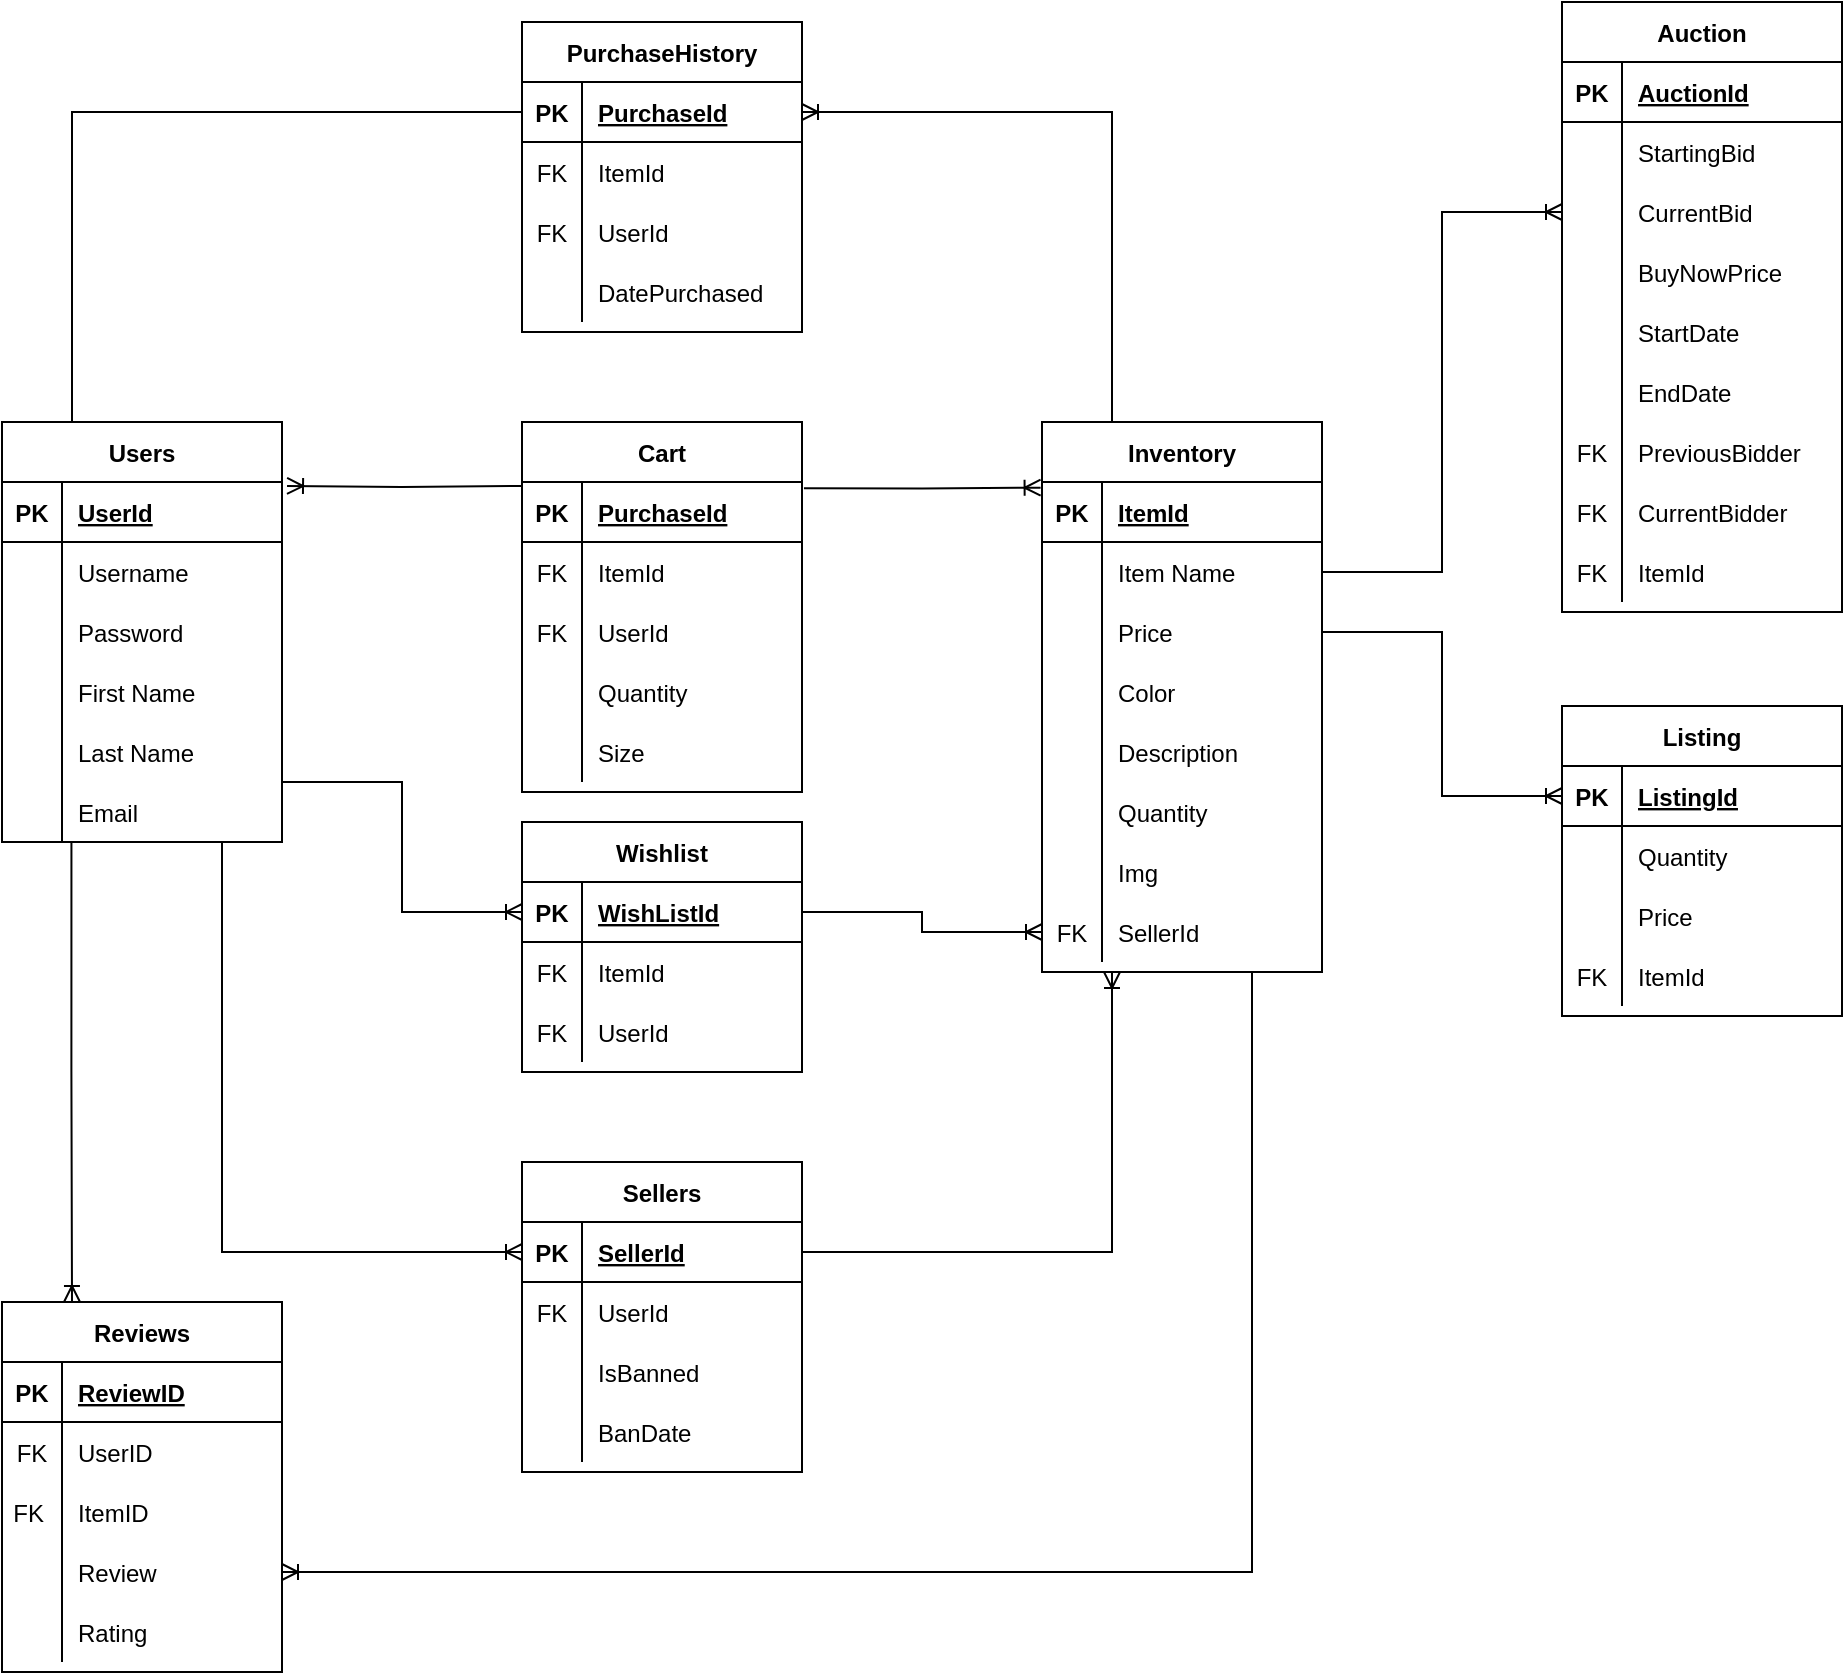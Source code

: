 <mxfile version="17.4.4" type="github">
  <diagram id="7JhVoVxikH07F7QoD8FI" name="Page-2">
    <mxGraphModel dx="349" dy="243" grid="1" gridSize="10" guides="1" tooltips="1" connect="1" arrows="1" fold="1" page="1" pageScale="1" pageWidth="1100" pageHeight="850" math="0" shadow="0">
      <root>
        <mxCell id="oi6qNUU9MiPh9IPBVdOW-0" />
        <mxCell id="oi6qNUU9MiPh9IPBVdOW-1" parent="oi6qNUU9MiPh9IPBVdOW-0" />
        <mxCell id="oi6qNUU9MiPh9IPBVdOW-2" value="Sellers" style="shape=table;startSize=30;container=1;collapsible=1;childLayout=tableLayout;fixedRows=1;rowLines=0;fontStyle=1;align=center;resizeLast=1;" parent="oi6qNUU9MiPh9IPBVdOW-1" vertex="1">
          <mxGeometry x="300" y="588" width="140" height="155" as="geometry" />
        </mxCell>
        <mxCell id="oi6qNUU9MiPh9IPBVdOW-3" value="" style="shape=partialRectangle;collapsible=0;dropTarget=0;pointerEvents=0;fillColor=none;points=[[0,0.5],[1,0.5]];portConstraint=eastwest;top=0;left=0;right=0;bottom=1;" parent="oi6qNUU9MiPh9IPBVdOW-2" vertex="1">
          <mxGeometry y="30" width="140" height="30" as="geometry" />
        </mxCell>
        <mxCell id="oi6qNUU9MiPh9IPBVdOW-4" value="PK" style="shape=partialRectangle;overflow=hidden;connectable=0;fillColor=none;top=0;left=0;bottom=0;right=0;fontStyle=1;" parent="oi6qNUU9MiPh9IPBVdOW-3" vertex="1">
          <mxGeometry width="30" height="30" as="geometry">
            <mxRectangle width="30" height="30" as="alternateBounds" />
          </mxGeometry>
        </mxCell>
        <mxCell id="oi6qNUU9MiPh9IPBVdOW-5" value="SellerId" style="shape=partialRectangle;overflow=hidden;connectable=0;fillColor=none;top=0;left=0;bottom=0;right=0;align=left;spacingLeft=6;fontStyle=5;" parent="oi6qNUU9MiPh9IPBVdOW-3" vertex="1">
          <mxGeometry x="30" width="110" height="30" as="geometry">
            <mxRectangle width="110" height="30" as="alternateBounds" />
          </mxGeometry>
        </mxCell>
        <mxCell id="oi6qNUU9MiPh9IPBVdOW-6" value="" style="shape=partialRectangle;collapsible=0;dropTarget=0;pointerEvents=0;fillColor=none;points=[[0,0.5],[1,0.5]];portConstraint=eastwest;top=0;left=0;right=0;bottom=0;" parent="oi6qNUU9MiPh9IPBVdOW-2" vertex="1">
          <mxGeometry y="60" width="140" height="30" as="geometry" />
        </mxCell>
        <mxCell id="oi6qNUU9MiPh9IPBVdOW-7" value="FK" style="shape=partialRectangle;overflow=hidden;connectable=0;fillColor=none;top=0;left=0;bottom=0;right=0;" parent="oi6qNUU9MiPh9IPBVdOW-6" vertex="1">
          <mxGeometry width="30" height="30" as="geometry">
            <mxRectangle width="30" height="30" as="alternateBounds" />
          </mxGeometry>
        </mxCell>
        <mxCell id="oi6qNUU9MiPh9IPBVdOW-8" value="UserId" style="shape=partialRectangle;overflow=hidden;connectable=0;fillColor=none;top=0;left=0;bottom=0;right=0;align=left;spacingLeft=6;" parent="oi6qNUU9MiPh9IPBVdOW-6" vertex="1">
          <mxGeometry x="30" width="110" height="30" as="geometry">
            <mxRectangle width="110" height="30" as="alternateBounds" />
          </mxGeometry>
        </mxCell>
        <mxCell id="MBwBNCy9xlh3cjOg1fX7-0" style="shape=partialRectangle;collapsible=0;dropTarget=0;pointerEvents=0;fillColor=none;points=[[0,0.5],[1,0.5]];portConstraint=eastwest;top=0;left=0;right=0;bottom=0;" parent="oi6qNUU9MiPh9IPBVdOW-2" vertex="1">
          <mxGeometry y="90" width="140" height="30" as="geometry" />
        </mxCell>
        <mxCell id="MBwBNCy9xlh3cjOg1fX7-1" style="shape=partialRectangle;overflow=hidden;connectable=0;fillColor=none;top=0;left=0;bottom=0;right=0;" parent="MBwBNCy9xlh3cjOg1fX7-0" vertex="1">
          <mxGeometry width="30" height="30" as="geometry">
            <mxRectangle width="30" height="30" as="alternateBounds" />
          </mxGeometry>
        </mxCell>
        <mxCell id="MBwBNCy9xlh3cjOg1fX7-2" value="IsBanned" style="shape=partialRectangle;overflow=hidden;connectable=0;fillColor=none;top=0;left=0;bottom=0;right=0;align=left;spacingLeft=6;" parent="MBwBNCy9xlh3cjOg1fX7-0" vertex="1">
          <mxGeometry x="30" width="110" height="30" as="geometry">
            <mxRectangle width="110" height="30" as="alternateBounds" />
          </mxGeometry>
        </mxCell>
        <mxCell id="66dwfi4fmswbgSh-Gq48-25" style="shape=partialRectangle;collapsible=0;dropTarget=0;pointerEvents=0;fillColor=none;points=[[0,0.5],[1,0.5]];portConstraint=eastwest;top=0;left=0;right=0;bottom=0;" parent="oi6qNUU9MiPh9IPBVdOW-2" vertex="1">
          <mxGeometry y="120" width="140" height="30" as="geometry" />
        </mxCell>
        <mxCell id="66dwfi4fmswbgSh-Gq48-26" style="shape=partialRectangle;overflow=hidden;connectable=0;fillColor=none;top=0;left=0;bottom=0;right=0;" parent="66dwfi4fmswbgSh-Gq48-25" vertex="1">
          <mxGeometry width="30" height="30" as="geometry">
            <mxRectangle width="30" height="30" as="alternateBounds" />
          </mxGeometry>
        </mxCell>
        <mxCell id="66dwfi4fmswbgSh-Gq48-27" value="BanDate" style="shape=partialRectangle;overflow=hidden;connectable=0;fillColor=none;top=0;left=0;bottom=0;right=0;align=left;spacingLeft=6;" parent="66dwfi4fmswbgSh-Gq48-25" vertex="1">
          <mxGeometry x="30" width="110" height="30" as="geometry">
            <mxRectangle width="110" height="30" as="alternateBounds" />
          </mxGeometry>
        </mxCell>
        <mxCell id="5vyccFxWy9Sp275mOapR-0" value="" style="edgeStyle=orthogonalEdgeStyle;rounded=0;orthogonalLoop=1;jettySize=auto;html=1;startArrow=none;startFill=0;endArrow=ERoneToMany;endFill=0;entryX=1;entryY=0.5;entryDx=0;entryDy=0;exitX=0.25;exitY=0;exitDx=0;exitDy=0;" parent="oi6qNUU9MiPh9IPBVdOW-1" source="oi6qNUU9MiPh9IPBVdOW-9" target="oi6qNUU9MiPh9IPBVdOW-65" edge="1">
          <mxGeometry relative="1" as="geometry" />
        </mxCell>
        <mxCell id="oi6qNUU9MiPh9IPBVdOW-9" value="Inventory" style="shape=table;startSize=30;container=1;collapsible=1;childLayout=tableLayout;fixedRows=1;rowLines=0;fontStyle=1;align=center;resizeLast=1;" parent="oi6qNUU9MiPh9IPBVdOW-1" vertex="1">
          <mxGeometry x="560" y="218" width="140" height="275" as="geometry" />
        </mxCell>
        <mxCell id="oi6qNUU9MiPh9IPBVdOW-10" value="" style="shape=partialRectangle;collapsible=0;dropTarget=0;pointerEvents=0;fillColor=none;points=[[0,0.5],[1,0.5]];portConstraint=eastwest;top=0;left=0;right=0;bottom=1;" parent="oi6qNUU9MiPh9IPBVdOW-9" vertex="1">
          <mxGeometry y="30" width="140" height="30" as="geometry" />
        </mxCell>
        <mxCell id="oi6qNUU9MiPh9IPBVdOW-11" value="PK" style="shape=partialRectangle;overflow=hidden;connectable=0;fillColor=none;top=0;left=0;bottom=0;right=0;fontStyle=1;" parent="oi6qNUU9MiPh9IPBVdOW-10" vertex="1">
          <mxGeometry width="30" height="30" as="geometry">
            <mxRectangle width="30" height="30" as="alternateBounds" />
          </mxGeometry>
        </mxCell>
        <mxCell id="oi6qNUU9MiPh9IPBVdOW-12" value="ItemId" style="shape=partialRectangle;overflow=hidden;connectable=0;fillColor=none;top=0;left=0;bottom=0;right=0;align=left;spacingLeft=6;fontStyle=5;" parent="oi6qNUU9MiPh9IPBVdOW-10" vertex="1">
          <mxGeometry x="30" width="110" height="30" as="geometry">
            <mxRectangle width="110" height="30" as="alternateBounds" />
          </mxGeometry>
        </mxCell>
        <mxCell id="oi6qNUU9MiPh9IPBVdOW-13" value="" style="shape=partialRectangle;collapsible=0;dropTarget=0;pointerEvents=0;fillColor=none;points=[[0,0.5],[1,0.5]];portConstraint=eastwest;top=0;left=0;right=0;bottom=0;" parent="oi6qNUU9MiPh9IPBVdOW-9" vertex="1">
          <mxGeometry y="60" width="140" height="30" as="geometry" />
        </mxCell>
        <mxCell id="oi6qNUU9MiPh9IPBVdOW-14" value="" style="shape=partialRectangle;overflow=hidden;connectable=0;fillColor=none;top=0;left=0;bottom=0;right=0;" parent="oi6qNUU9MiPh9IPBVdOW-13" vertex="1">
          <mxGeometry width="30" height="30" as="geometry">
            <mxRectangle width="30" height="30" as="alternateBounds" />
          </mxGeometry>
        </mxCell>
        <mxCell id="oi6qNUU9MiPh9IPBVdOW-15" value="Item Name" style="shape=partialRectangle;overflow=hidden;connectable=0;fillColor=none;top=0;left=0;bottom=0;right=0;align=left;spacingLeft=6;" parent="oi6qNUU9MiPh9IPBVdOW-13" vertex="1">
          <mxGeometry x="30" width="110" height="30" as="geometry">
            <mxRectangle width="110" height="30" as="alternateBounds" />
          </mxGeometry>
        </mxCell>
        <mxCell id="0i8j4x4vWlWkFWmHHSfJ-0" style="shape=partialRectangle;collapsible=0;dropTarget=0;pointerEvents=0;fillColor=none;points=[[0,0.5],[1,0.5]];portConstraint=eastwest;top=0;left=0;right=0;bottom=0;" parent="oi6qNUU9MiPh9IPBVdOW-9" vertex="1">
          <mxGeometry y="90" width="140" height="30" as="geometry" />
        </mxCell>
        <mxCell id="0i8j4x4vWlWkFWmHHSfJ-1" style="shape=partialRectangle;overflow=hidden;connectable=0;fillColor=none;top=0;left=0;bottom=0;right=0;" parent="0i8j4x4vWlWkFWmHHSfJ-0" vertex="1">
          <mxGeometry width="30" height="30" as="geometry">
            <mxRectangle width="30" height="30" as="alternateBounds" />
          </mxGeometry>
        </mxCell>
        <mxCell id="0i8j4x4vWlWkFWmHHSfJ-2" value="Price" style="shape=partialRectangle;overflow=hidden;connectable=0;fillColor=none;top=0;left=0;bottom=0;right=0;align=left;spacingLeft=6;" parent="0i8j4x4vWlWkFWmHHSfJ-0" vertex="1">
          <mxGeometry x="30" width="110" height="30" as="geometry">
            <mxRectangle width="110" height="30" as="alternateBounds" />
          </mxGeometry>
        </mxCell>
        <mxCell id="0i8j4x4vWlWkFWmHHSfJ-3" style="shape=partialRectangle;collapsible=0;dropTarget=0;pointerEvents=0;fillColor=none;points=[[0,0.5],[1,0.5]];portConstraint=eastwest;top=0;left=0;right=0;bottom=0;" parent="oi6qNUU9MiPh9IPBVdOW-9" vertex="1">
          <mxGeometry y="120" width="140" height="30" as="geometry" />
        </mxCell>
        <mxCell id="0i8j4x4vWlWkFWmHHSfJ-4" style="shape=partialRectangle;overflow=hidden;connectable=0;fillColor=none;top=0;left=0;bottom=0;right=0;" parent="0i8j4x4vWlWkFWmHHSfJ-3" vertex="1">
          <mxGeometry width="30" height="30" as="geometry">
            <mxRectangle width="30" height="30" as="alternateBounds" />
          </mxGeometry>
        </mxCell>
        <mxCell id="0i8j4x4vWlWkFWmHHSfJ-5" value="Color" style="shape=partialRectangle;overflow=hidden;connectable=0;fillColor=none;top=0;left=0;bottom=0;right=0;align=left;spacingLeft=6;" parent="0i8j4x4vWlWkFWmHHSfJ-3" vertex="1">
          <mxGeometry x="30" width="110" height="30" as="geometry">
            <mxRectangle width="110" height="30" as="alternateBounds" />
          </mxGeometry>
        </mxCell>
        <mxCell id="oi6qNUU9MiPh9IPBVdOW-16" value="" style="shape=partialRectangle;collapsible=0;dropTarget=0;pointerEvents=0;fillColor=none;points=[[0,0.5],[1,0.5]];portConstraint=eastwest;top=0;left=0;right=0;bottom=0;" parent="oi6qNUU9MiPh9IPBVdOW-9" vertex="1">
          <mxGeometry y="150" width="140" height="30" as="geometry" />
        </mxCell>
        <mxCell id="oi6qNUU9MiPh9IPBVdOW-17" value="" style="shape=partialRectangle;overflow=hidden;connectable=0;fillColor=none;top=0;left=0;bottom=0;right=0;" parent="oi6qNUU9MiPh9IPBVdOW-16" vertex="1">
          <mxGeometry width="30" height="30" as="geometry">
            <mxRectangle width="30" height="30" as="alternateBounds" />
          </mxGeometry>
        </mxCell>
        <mxCell id="oi6qNUU9MiPh9IPBVdOW-18" value="Description" style="shape=partialRectangle;overflow=hidden;connectable=0;fillColor=none;top=0;left=0;bottom=0;right=0;align=left;spacingLeft=6;" parent="oi6qNUU9MiPh9IPBVdOW-16" vertex="1">
          <mxGeometry x="30" width="110" height="30" as="geometry">
            <mxRectangle width="110" height="30" as="alternateBounds" />
          </mxGeometry>
        </mxCell>
        <mxCell id="oi6qNUU9MiPh9IPBVdOW-19" style="shape=partialRectangle;collapsible=0;dropTarget=0;pointerEvents=0;fillColor=none;points=[[0,0.5],[1,0.5]];portConstraint=eastwest;top=0;left=0;right=0;bottom=0;" parent="oi6qNUU9MiPh9IPBVdOW-9" vertex="1">
          <mxGeometry y="180" width="140" height="30" as="geometry" />
        </mxCell>
        <mxCell id="oi6qNUU9MiPh9IPBVdOW-20" style="shape=partialRectangle;overflow=hidden;connectable=0;fillColor=none;top=0;left=0;bottom=0;right=0;" parent="oi6qNUU9MiPh9IPBVdOW-19" vertex="1">
          <mxGeometry width="30" height="30" as="geometry">
            <mxRectangle width="30" height="30" as="alternateBounds" />
          </mxGeometry>
        </mxCell>
        <mxCell id="oi6qNUU9MiPh9IPBVdOW-21" value="Quantity" style="shape=partialRectangle;overflow=hidden;connectable=0;fillColor=none;top=0;left=0;bottom=0;right=0;align=left;spacingLeft=6;" parent="oi6qNUU9MiPh9IPBVdOW-19" vertex="1">
          <mxGeometry x="30" width="110" height="30" as="geometry">
            <mxRectangle width="110" height="30" as="alternateBounds" />
          </mxGeometry>
        </mxCell>
        <mxCell id="0i8j4x4vWlWkFWmHHSfJ-39" style="shape=partialRectangle;collapsible=0;dropTarget=0;pointerEvents=0;fillColor=none;points=[[0,0.5],[1,0.5]];portConstraint=eastwest;top=0;left=0;right=0;bottom=0;" parent="oi6qNUU9MiPh9IPBVdOW-9" vertex="1">
          <mxGeometry y="210" width="140" height="30" as="geometry" />
        </mxCell>
        <mxCell id="0i8j4x4vWlWkFWmHHSfJ-40" style="shape=partialRectangle;overflow=hidden;connectable=0;fillColor=none;top=0;left=0;bottom=0;right=0;" parent="0i8j4x4vWlWkFWmHHSfJ-39" vertex="1">
          <mxGeometry width="30" height="30" as="geometry">
            <mxRectangle width="30" height="30" as="alternateBounds" />
          </mxGeometry>
        </mxCell>
        <mxCell id="0i8j4x4vWlWkFWmHHSfJ-41" value="Img" style="shape=partialRectangle;overflow=hidden;connectable=0;fillColor=none;top=0;left=0;bottom=0;right=0;align=left;spacingLeft=6;" parent="0i8j4x4vWlWkFWmHHSfJ-39" vertex="1">
          <mxGeometry x="30" width="110" height="30" as="geometry">
            <mxRectangle width="110" height="30" as="alternateBounds" />
          </mxGeometry>
        </mxCell>
        <mxCell id="oi6qNUU9MiPh9IPBVdOW-22" style="shape=partialRectangle;collapsible=0;dropTarget=0;pointerEvents=0;fillColor=none;points=[[0,0.5],[1,0.5]];portConstraint=eastwest;top=0;left=0;right=0;bottom=0;" parent="oi6qNUU9MiPh9IPBVdOW-9" vertex="1">
          <mxGeometry y="240" width="140" height="30" as="geometry" />
        </mxCell>
        <mxCell id="oi6qNUU9MiPh9IPBVdOW-23" value="FK" style="shape=partialRectangle;overflow=hidden;connectable=0;fillColor=none;top=0;left=0;bottom=0;right=0;" parent="oi6qNUU9MiPh9IPBVdOW-22" vertex="1">
          <mxGeometry width="30" height="30" as="geometry">
            <mxRectangle width="30" height="30" as="alternateBounds" />
          </mxGeometry>
        </mxCell>
        <mxCell id="oi6qNUU9MiPh9IPBVdOW-24" value="SellerId" style="shape=partialRectangle;overflow=hidden;connectable=0;fillColor=none;top=0;left=0;bottom=0;right=0;align=left;spacingLeft=6;" parent="oi6qNUU9MiPh9IPBVdOW-22" vertex="1">
          <mxGeometry x="30" width="110" height="30" as="geometry">
            <mxRectangle width="110" height="30" as="alternateBounds" />
          </mxGeometry>
        </mxCell>
        <mxCell id="oi6qNUU9MiPh9IPBVdOW-25" value="Users" style="shape=table;startSize=30;container=1;collapsible=1;childLayout=tableLayout;fixedRows=1;rowLines=0;fontStyle=1;align=center;resizeLast=1;" parent="oi6qNUU9MiPh9IPBVdOW-1" vertex="1">
          <mxGeometry x="40" y="218" width="140" height="210" as="geometry" />
        </mxCell>
        <mxCell id="oi6qNUU9MiPh9IPBVdOW-26" value="" style="shape=partialRectangle;collapsible=0;dropTarget=0;pointerEvents=0;fillColor=none;points=[[0,0.5],[1,0.5]];portConstraint=eastwest;top=0;left=0;right=0;bottom=1;" parent="oi6qNUU9MiPh9IPBVdOW-25" vertex="1">
          <mxGeometry y="30" width="140" height="30" as="geometry" />
        </mxCell>
        <mxCell id="oi6qNUU9MiPh9IPBVdOW-27" value="PK" style="shape=partialRectangle;overflow=hidden;connectable=0;fillColor=none;top=0;left=0;bottom=0;right=0;fontStyle=1;" parent="oi6qNUU9MiPh9IPBVdOW-26" vertex="1">
          <mxGeometry width="30" height="30" as="geometry">
            <mxRectangle width="30" height="30" as="alternateBounds" />
          </mxGeometry>
        </mxCell>
        <mxCell id="oi6qNUU9MiPh9IPBVdOW-28" value="UserId" style="shape=partialRectangle;overflow=hidden;connectable=0;fillColor=none;top=0;left=0;bottom=0;right=0;align=left;spacingLeft=6;fontStyle=5;" parent="oi6qNUU9MiPh9IPBVdOW-26" vertex="1">
          <mxGeometry x="30" width="110" height="30" as="geometry">
            <mxRectangle width="110" height="30" as="alternateBounds" />
          </mxGeometry>
        </mxCell>
        <mxCell id="oi6qNUU9MiPh9IPBVdOW-29" value="" style="shape=partialRectangle;collapsible=0;dropTarget=0;pointerEvents=0;fillColor=none;points=[[0,0.5],[1,0.5]];portConstraint=eastwest;top=0;left=0;right=0;bottom=0;" parent="oi6qNUU9MiPh9IPBVdOW-25" vertex="1">
          <mxGeometry y="60" width="140" height="30" as="geometry" />
        </mxCell>
        <mxCell id="oi6qNUU9MiPh9IPBVdOW-30" value="" style="shape=partialRectangle;overflow=hidden;connectable=0;fillColor=none;top=0;left=0;bottom=0;right=0;" parent="oi6qNUU9MiPh9IPBVdOW-29" vertex="1">
          <mxGeometry width="30" height="30" as="geometry">
            <mxRectangle width="30" height="30" as="alternateBounds" />
          </mxGeometry>
        </mxCell>
        <mxCell id="oi6qNUU9MiPh9IPBVdOW-31" value="Username" style="shape=partialRectangle;overflow=hidden;connectable=0;fillColor=none;top=0;left=0;bottom=0;right=0;align=left;spacingLeft=6;" parent="oi6qNUU9MiPh9IPBVdOW-29" vertex="1">
          <mxGeometry x="30" width="110" height="30" as="geometry">
            <mxRectangle width="110" height="30" as="alternateBounds" />
          </mxGeometry>
        </mxCell>
        <mxCell id="oi6qNUU9MiPh9IPBVdOW-32" style="shape=partialRectangle;collapsible=0;dropTarget=0;pointerEvents=0;fillColor=none;points=[[0,0.5],[1,0.5]];portConstraint=eastwest;top=0;left=0;right=0;bottom=0;" parent="oi6qNUU9MiPh9IPBVdOW-25" vertex="1">
          <mxGeometry y="90" width="140" height="30" as="geometry" />
        </mxCell>
        <mxCell id="oi6qNUU9MiPh9IPBVdOW-33" style="shape=partialRectangle;overflow=hidden;connectable=0;fillColor=none;top=0;left=0;bottom=0;right=0;" parent="oi6qNUU9MiPh9IPBVdOW-32" vertex="1">
          <mxGeometry width="30" height="30" as="geometry">
            <mxRectangle width="30" height="30" as="alternateBounds" />
          </mxGeometry>
        </mxCell>
        <mxCell id="oi6qNUU9MiPh9IPBVdOW-34" value="Password" style="shape=partialRectangle;overflow=hidden;connectable=0;fillColor=none;top=0;left=0;bottom=0;right=0;align=left;spacingLeft=6;" parent="oi6qNUU9MiPh9IPBVdOW-32" vertex="1">
          <mxGeometry x="30" width="110" height="30" as="geometry">
            <mxRectangle width="110" height="30" as="alternateBounds" />
          </mxGeometry>
        </mxCell>
        <mxCell id="oi6qNUU9MiPh9IPBVdOW-35" style="shape=partialRectangle;collapsible=0;dropTarget=0;pointerEvents=0;fillColor=none;points=[[0,0.5],[1,0.5]];portConstraint=eastwest;top=0;left=0;right=0;bottom=0;" parent="oi6qNUU9MiPh9IPBVdOW-25" vertex="1">
          <mxGeometry y="120" width="140" height="30" as="geometry" />
        </mxCell>
        <mxCell id="oi6qNUU9MiPh9IPBVdOW-36" style="shape=partialRectangle;overflow=hidden;connectable=0;fillColor=none;top=0;left=0;bottom=0;right=0;" parent="oi6qNUU9MiPh9IPBVdOW-35" vertex="1">
          <mxGeometry width="30" height="30" as="geometry">
            <mxRectangle width="30" height="30" as="alternateBounds" />
          </mxGeometry>
        </mxCell>
        <mxCell id="oi6qNUU9MiPh9IPBVdOW-37" value="First Name" style="shape=partialRectangle;overflow=hidden;connectable=0;fillColor=none;top=0;left=0;bottom=0;right=0;align=left;spacingLeft=6;" parent="oi6qNUU9MiPh9IPBVdOW-35" vertex="1">
          <mxGeometry x="30" width="110" height="30" as="geometry">
            <mxRectangle width="110" height="30" as="alternateBounds" />
          </mxGeometry>
        </mxCell>
        <mxCell id="oi6qNUU9MiPh9IPBVdOW-38" style="shape=partialRectangle;collapsible=0;dropTarget=0;pointerEvents=0;fillColor=none;points=[[0,0.5],[1,0.5]];portConstraint=eastwest;top=0;left=0;right=0;bottom=0;" parent="oi6qNUU9MiPh9IPBVdOW-25" vertex="1">
          <mxGeometry y="150" width="140" height="30" as="geometry" />
        </mxCell>
        <mxCell id="oi6qNUU9MiPh9IPBVdOW-39" style="shape=partialRectangle;overflow=hidden;connectable=0;fillColor=none;top=0;left=0;bottom=0;right=0;" parent="oi6qNUU9MiPh9IPBVdOW-38" vertex="1">
          <mxGeometry width="30" height="30" as="geometry">
            <mxRectangle width="30" height="30" as="alternateBounds" />
          </mxGeometry>
        </mxCell>
        <mxCell id="oi6qNUU9MiPh9IPBVdOW-40" value="Last Name" style="shape=partialRectangle;overflow=hidden;connectable=0;fillColor=none;top=0;left=0;bottom=0;right=0;align=left;spacingLeft=6;" parent="oi6qNUU9MiPh9IPBVdOW-38" vertex="1">
          <mxGeometry x="30" width="110" height="30" as="geometry">
            <mxRectangle width="110" height="30" as="alternateBounds" />
          </mxGeometry>
        </mxCell>
        <mxCell id="oi6qNUU9MiPh9IPBVdOW-41" style="shape=partialRectangle;collapsible=0;dropTarget=0;pointerEvents=0;fillColor=none;points=[[0,0.5],[1,0.5]];portConstraint=eastwest;top=0;left=0;right=0;bottom=0;" parent="oi6qNUU9MiPh9IPBVdOW-25" vertex="1">
          <mxGeometry y="180" width="140" height="30" as="geometry" />
        </mxCell>
        <mxCell id="oi6qNUU9MiPh9IPBVdOW-42" style="shape=partialRectangle;overflow=hidden;connectable=0;fillColor=none;top=0;left=0;bottom=0;right=0;" parent="oi6qNUU9MiPh9IPBVdOW-41" vertex="1">
          <mxGeometry width="30" height="30" as="geometry">
            <mxRectangle width="30" height="30" as="alternateBounds" />
          </mxGeometry>
        </mxCell>
        <mxCell id="oi6qNUU9MiPh9IPBVdOW-43" value="Email" style="shape=partialRectangle;overflow=hidden;connectable=0;fillColor=none;top=0;left=0;bottom=0;right=0;align=left;spacingLeft=6;" parent="oi6qNUU9MiPh9IPBVdOW-41" vertex="1">
          <mxGeometry x="30" width="110" height="30" as="geometry">
            <mxRectangle width="110" height="30" as="alternateBounds" />
          </mxGeometry>
        </mxCell>
        <mxCell id="66dwfi4fmswbgSh-Gq48-31" style="edgeStyle=orthogonalEdgeStyle;rounded=0;orthogonalLoop=1;jettySize=auto;html=1;endArrow=ERoneToMany;endFill=0;entryX=1.018;entryY=0.065;entryDx=0;entryDy=0;entryPerimeter=0;" parent="oi6qNUU9MiPh9IPBVdOW-1" target="oi6qNUU9MiPh9IPBVdOW-26" edge="1">
          <mxGeometry relative="1" as="geometry">
            <mxPoint x="300" y="250" as="sourcePoint" />
          </mxGeometry>
        </mxCell>
        <mxCell id="bgZkSCTNTY7DXZVQVt3U-2" value="" style="edgeStyle=orthogonalEdgeStyle;rounded=0;orthogonalLoop=1;jettySize=auto;html=1;startArrow=none;startFill=0;endArrow=ERoneToMany;endFill=0;exitX=1.007;exitY=0.106;exitDx=0;exitDy=0;entryX=-0.005;entryY=0.094;entryDx=0;entryDy=0;entryPerimeter=0;exitPerimeter=0;" parent="oi6qNUU9MiPh9IPBVdOW-1" source="oi6qNUU9MiPh9IPBVdOW-55" target="oi6qNUU9MiPh9IPBVdOW-10" edge="1">
          <mxGeometry relative="1" as="geometry">
            <mxPoint x="440" y="338" as="targetPoint" />
          </mxGeometry>
        </mxCell>
        <mxCell id="oi6qNUU9MiPh9IPBVdOW-54" value="Cart" style="shape=table;startSize=30;container=1;collapsible=1;childLayout=tableLayout;fixedRows=1;rowLines=0;fontStyle=1;align=center;resizeLast=1;" parent="oi6qNUU9MiPh9IPBVdOW-1" vertex="1">
          <mxGeometry x="300" y="218" width="140" height="185" as="geometry" />
        </mxCell>
        <mxCell id="oi6qNUU9MiPh9IPBVdOW-55" value="" style="shape=partialRectangle;collapsible=0;dropTarget=0;pointerEvents=0;fillColor=none;points=[[0,0.5],[1,0.5]];portConstraint=eastwest;top=0;left=0;right=0;bottom=1;" parent="oi6qNUU9MiPh9IPBVdOW-54" vertex="1">
          <mxGeometry y="30" width="140" height="30" as="geometry" />
        </mxCell>
        <mxCell id="oi6qNUU9MiPh9IPBVdOW-56" value="PK" style="shape=partialRectangle;overflow=hidden;connectable=0;fillColor=none;top=0;left=0;bottom=0;right=0;fontStyle=1;" parent="oi6qNUU9MiPh9IPBVdOW-55" vertex="1">
          <mxGeometry width="30" height="30" as="geometry">
            <mxRectangle width="30" height="30" as="alternateBounds" />
          </mxGeometry>
        </mxCell>
        <mxCell id="oi6qNUU9MiPh9IPBVdOW-57" value="PurchaseId" style="shape=partialRectangle;overflow=hidden;connectable=0;fillColor=none;top=0;left=0;bottom=0;right=0;align=left;spacingLeft=6;fontStyle=5;" parent="oi6qNUU9MiPh9IPBVdOW-55" vertex="1">
          <mxGeometry x="30" width="110" height="30" as="geometry">
            <mxRectangle width="110" height="30" as="alternateBounds" />
          </mxGeometry>
        </mxCell>
        <mxCell id="66dwfi4fmswbgSh-Gq48-28" style="shape=partialRectangle;collapsible=0;dropTarget=0;pointerEvents=0;fillColor=none;points=[[0,0.5],[1,0.5]];portConstraint=eastwest;top=0;left=0;right=0;bottom=0;" parent="oi6qNUU9MiPh9IPBVdOW-54" vertex="1">
          <mxGeometry y="60" width="140" height="30" as="geometry" />
        </mxCell>
        <mxCell id="66dwfi4fmswbgSh-Gq48-29" value="FK" style="shape=partialRectangle;overflow=hidden;connectable=0;fillColor=none;top=0;left=0;bottom=0;right=0;" parent="66dwfi4fmswbgSh-Gq48-28" vertex="1">
          <mxGeometry width="30" height="30" as="geometry">
            <mxRectangle width="30" height="30" as="alternateBounds" />
          </mxGeometry>
        </mxCell>
        <mxCell id="66dwfi4fmswbgSh-Gq48-30" value="ItemId" style="shape=partialRectangle;overflow=hidden;connectable=0;fillColor=none;top=0;left=0;bottom=0;right=0;align=left;spacingLeft=6;" parent="66dwfi4fmswbgSh-Gq48-28" vertex="1">
          <mxGeometry x="30" width="110" height="30" as="geometry">
            <mxRectangle width="110" height="30" as="alternateBounds" />
          </mxGeometry>
        </mxCell>
        <mxCell id="oi6qNUU9MiPh9IPBVdOW-61" style="shape=partialRectangle;collapsible=0;dropTarget=0;pointerEvents=0;fillColor=none;points=[[0,0.5],[1,0.5]];portConstraint=eastwest;top=0;left=0;right=0;bottom=0;" parent="oi6qNUU9MiPh9IPBVdOW-54" vertex="1">
          <mxGeometry y="90" width="140" height="30" as="geometry" />
        </mxCell>
        <mxCell id="oi6qNUU9MiPh9IPBVdOW-62" value="FK" style="shape=partialRectangle;overflow=hidden;connectable=0;fillColor=none;top=0;left=0;bottom=0;right=0;" parent="oi6qNUU9MiPh9IPBVdOW-61" vertex="1">
          <mxGeometry width="30" height="30" as="geometry">
            <mxRectangle width="30" height="30" as="alternateBounds" />
          </mxGeometry>
        </mxCell>
        <mxCell id="oi6qNUU9MiPh9IPBVdOW-63" value="UserId" style="shape=partialRectangle;overflow=hidden;connectable=0;fillColor=none;top=0;left=0;bottom=0;right=0;align=left;spacingLeft=6;" parent="oi6qNUU9MiPh9IPBVdOW-61" vertex="1">
          <mxGeometry x="30" width="110" height="30" as="geometry">
            <mxRectangle width="110" height="30" as="alternateBounds" />
          </mxGeometry>
        </mxCell>
        <mxCell id="MgyqcniE5hdb9Rb6InU8-43" style="shape=partialRectangle;collapsible=0;dropTarget=0;pointerEvents=0;fillColor=none;points=[[0,0.5],[1,0.5]];portConstraint=eastwest;top=0;left=0;right=0;bottom=0;" parent="oi6qNUU9MiPh9IPBVdOW-54" vertex="1">
          <mxGeometry y="120" width="140" height="30" as="geometry" />
        </mxCell>
        <mxCell id="MgyqcniE5hdb9Rb6InU8-44" style="shape=partialRectangle;overflow=hidden;connectable=0;fillColor=none;top=0;left=0;bottom=0;right=0;" parent="MgyqcniE5hdb9Rb6InU8-43" vertex="1">
          <mxGeometry width="30" height="30" as="geometry">
            <mxRectangle width="30" height="30" as="alternateBounds" />
          </mxGeometry>
        </mxCell>
        <mxCell id="MgyqcniE5hdb9Rb6InU8-45" value="Quantity" style="shape=partialRectangle;overflow=hidden;connectable=0;fillColor=none;top=0;left=0;bottom=0;right=0;align=left;spacingLeft=6;" parent="MgyqcniE5hdb9Rb6InU8-43" vertex="1">
          <mxGeometry x="30" width="110" height="30" as="geometry">
            <mxRectangle width="110" height="30" as="alternateBounds" />
          </mxGeometry>
        </mxCell>
        <mxCell id="0i8j4x4vWlWkFWmHHSfJ-36" style="shape=partialRectangle;collapsible=0;dropTarget=0;pointerEvents=0;fillColor=none;points=[[0,0.5],[1,0.5]];portConstraint=eastwest;top=0;left=0;right=0;bottom=0;" parent="oi6qNUU9MiPh9IPBVdOW-54" vertex="1">
          <mxGeometry y="150" width="140" height="30" as="geometry" />
        </mxCell>
        <mxCell id="0i8j4x4vWlWkFWmHHSfJ-37" style="shape=partialRectangle;overflow=hidden;connectable=0;fillColor=none;top=0;left=0;bottom=0;right=0;" parent="0i8j4x4vWlWkFWmHHSfJ-36" vertex="1">
          <mxGeometry width="30" height="30" as="geometry">
            <mxRectangle width="30" height="30" as="alternateBounds" />
          </mxGeometry>
        </mxCell>
        <mxCell id="0i8j4x4vWlWkFWmHHSfJ-38" value="Size" style="shape=partialRectangle;overflow=hidden;connectable=0;fillColor=none;top=0;left=0;bottom=0;right=0;align=left;spacingLeft=6;" parent="0i8j4x4vWlWkFWmHHSfJ-36" vertex="1">
          <mxGeometry x="30" width="110" height="30" as="geometry">
            <mxRectangle width="110" height="30" as="alternateBounds" />
          </mxGeometry>
        </mxCell>
        <mxCell id="oi6qNUU9MiPh9IPBVdOW-74" value="Auction" style="shape=table;startSize=30;container=1;collapsible=1;childLayout=tableLayout;fixedRows=1;rowLines=0;fontStyle=1;align=center;resizeLast=1;" parent="oi6qNUU9MiPh9IPBVdOW-1" vertex="1">
          <mxGeometry x="820" y="8" width="140" height="305" as="geometry" />
        </mxCell>
        <mxCell id="oi6qNUU9MiPh9IPBVdOW-75" value="" style="shape=partialRectangle;collapsible=0;dropTarget=0;pointerEvents=0;fillColor=none;points=[[0,0.5],[1,0.5]];portConstraint=eastwest;top=0;left=0;right=0;bottom=1;" parent="oi6qNUU9MiPh9IPBVdOW-74" vertex="1">
          <mxGeometry y="30" width="140" height="30" as="geometry" />
        </mxCell>
        <mxCell id="oi6qNUU9MiPh9IPBVdOW-76" value="PK" style="shape=partialRectangle;overflow=hidden;connectable=0;fillColor=none;top=0;left=0;bottom=0;right=0;fontStyle=1;" parent="oi6qNUU9MiPh9IPBVdOW-75" vertex="1">
          <mxGeometry width="30" height="30" as="geometry">
            <mxRectangle width="30" height="30" as="alternateBounds" />
          </mxGeometry>
        </mxCell>
        <mxCell id="oi6qNUU9MiPh9IPBVdOW-77" value="AuctionId" style="shape=partialRectangle;overflow=hidden;connectable=0;fillColor=none;top=0;left=0;bottom=0;right=0;align=left;spacingLeft=6;fontStyle=5;" parent="oi6qNUU9MiPh9IPBVdOW-75" vertex="1">
          <mxGeometry x="30" width="110" height="30" as="geometry">
            <mxRectangle width="110" height="30" as="alternateBounds" />
          </mxGeometry>
        </mxCell>
        <mxCell id="oi6qNUU9MiPh9IPBVdOW-78" value="" style="shape=partialRectangle;collapsible=0;dropTarget=0;pointerEvents=0;fillColor=none;points=[[0,0.5],[1,0.5]];portConstraint=eastwest;top=0;left=0;right=0;bottom=0;" parent="oi6qNUU9MiPh9IPBVdOW-74" vertex="1">
          <mxGeometry y="60" width="140" height="30" as="geometry" />
        </mxCell>
        <mxCell id="oi6qNUU9MiPh9IPBVdOW-79" value="" style="shape=partialRectangle;overflow=hidden;connectable=0;fillColor=none;top=0;left=0;bottom=0;right=0;" parent="oi6qNUU9MiPh9IPBVdOW-78" vertex="1">
          <mxGeometry width="30" height="30" as="geometry">
            <mxRectangle width="30" height="30" as="alternateBounds" />
          </mxGeometry>
        </mxCell>
        <mxCell id="oi6qNUU9MiPh9IPBVdOW-80" value="StartingBid" style="shape=partialRectangle;overflow=hidden;connectable=0;fillColor=none;top=0;left=0;bottom=0;right=0;align=left;spacingLeft=6;" parent="oi6qNUU9MiPh9IPBVdOW-78" vertex="1">
          <mxGeometry x="30" width="110" height="30" as="geometry">
            <mxRectangle width="110" height="30" as="alternateBounds" />
          </mxGeometry>
        </mxCell>
        <mxCell id="oi6qNUU9MiPh9IPBVdOW-81" style="shape=partialRectangle;collapsible=0;dropTarget=0;pointerEvents=0;fillColor=none;points=[[0,0.5],[1,0.5]];portConstraint=eastwest;top=0;left=0;right=0;bottom=0;" parent="oi6qNUU9MiPh9IPBVdOW-74" vertex="1">
          <mxGeometry y="90" width="140" height="30" as="geometry" />
        </mxCell>
        <mxCell id="oi6qNUU9MiPh9IPBVdOW-82" style="shape=partialRectangle;overflow=hidden;connectable=0;fillColor=none;top=0;left=0;bottom=0;right=0;" parent="oi6qNUU9MiPh9IPBVdOW-81" vertex="1">
          <mxGeometry width="30" height="30" as="geometry">
            <mxRectangle width="30" height="30" as="alternateBounds" />
          </mxGeometry>
        </mxCell>
        <mxCell id="oi6qNUU9MiPh9IPBVdOW-83" value="CurrentBid" style="shape=partialRectangle;overflow=hidden;connectable=0;fillColor=none;top=0;left=0;bottom=0;right=0;align=left;spacingLeft=6;" parent="oi6qNUU9MiPh9IPBVdOW-81" vertex="1">
          <mxGeometry x="30" width="110" height="30" as="geometry">
            <mxRectangle width="110" height="30" as="alternateBounds" />
          </mxGeometry>
        </mxCell>
        <mxCell id="oi6qNUU9MiPh9IPBVdOW-87" style="shape=partialRectangle;collapsible=0;dropTarget=0;pointerEvents=0;fillColor=none;points=[[0,0.5],[1,0.5]];portConstraint=eastwest;top=0;left=0;right=0;bottom=0;" parent="oi6qNUU9MiPh9IPBVdOW-74" vertex="1">
          <mxGeometry y="120" width="140" height="30" as="geometry" />
        </mxCell>
        <mxCell id="oi6qNUU9MiPh9IPBVdOW-88" style="shape=partialRectangle;overflow=hidden;connectable=0;fillColor=none;top=0;left=0;bottom=0;right=0;" parent="oi6qNUU9MiPh9IPBVdOW-87" vertex="1">
          <mxGeometry width="30" height="30" as="geometry">
            <mxRectangle width="30" height="30" as="alternateBounds" />
          </mxGeometry>
        </mxCell>
        <mxCell id="oi6qNUU9MiPh9IPBVdOW-89" value="BuyNowPrice" style="shape=partialRectangle;overflow=hidden;connectable=0;fillColor=none;top=0;left=0;bottom=0;right=0;align=left;spacingLeft=6;" parent="oi6qNUU9MiPh9IPBVdOW-87" vertex="1">
          <mxGeometry x="30" width="110" height="30" as="geometry">
            <mxRectangle width="110" height="30" as="alternateBounds" />
          </mxGeometry>
        </mxCell>
        <mxCell id="66dwfi4fmswbgSh-Gq48-9" style="shape=partialRectangle;collapsible=0;dropTarget=0;pointerEvents=0;fillColor=none;points=[[0,0.5],[1,0.5]];portConstraint=eastwest;top=0;left=0;right=0;bottom=0;" parent="oi6qNUU9MiPh9IPBVdOW-74" vertex="1">
          <mxGeometry y="150" width="140" height="30" as="geometry" />
        </mxCell>
        <mxCell id="66dwfi4fmswbgSh-Gq48-10" style="shape=partialRectangle;overflow=hidden;connectable=0;fillColor=none;top=0;left=0;bottom=0;right=0;" parent="66dwfi4fmswbgSh-Gq48-9" vertex="1">
          <mxGeometry width="30" height="30" as="geometry">
            <mxRectangle width="30" height="30" as="alternateBounds" />
          </mxGeometry>
        </mxCell>
        <mxCell id="66dwfi4fmswbgSh-Gq48-11" value="StartDate" style="shape=partialRectangle;overflow=hidden;connectable=0;fillColor=none;top=0;left=0;bottom=0;right=0;align=left;spacingLeft=6;" parent="66dwfi4fmswbgSh-Gq48-9" vertex="1">
          <mxGeometry x="30" width="110" height="30" as="geometry">
            <mxRectangle width="110" height="30" as="alternateBounds" />
          </mxGeometry>
        </mxCell>
        <mxCell id="66dwfi4fmswbgSh-Gq48-6" style="shape=partialRectangle;collapsible=0;dropTarget=0;pointerEvents=0;fillColor=none;points=[[0,0.5],[1,0.5]];portConstraint=eastwest;top=0;left=0;right=0;bottom=0;" parent="oi6qNUU9MiPh9IPBVdOW-74" vertex="1">
          <mxGeometry y="180" width="140" height="30" as="geometry" />
        </mxCell>
        <mxCell id="66dwfi4fmswbgSh-Gq48-7" style="shape=partialRectangle;overflow=hidden;connectable=0;fillColor=none;top=0;left=0;bottom=0;right=0;" parent="66dwfi4fmswbgSh-Gq48-6" vertex="1">
          <mxGeometry width="30" height="30" as="geometry">
            <mxRectangle width="30" height="30" as="alternateBounds" />
          </mxGeometry>
        </mxCell>
        <mxCell id="66dwfi4fmswbgSh-Gq48-8" value="EndDate" style="shape=partialRectangle;overflow=hidden;connectable=0;fillColor=none;top=0;left=0;bottom=0;right=0;align=left;spacingLeft=6;" parent="66dwfi4fmswbgSh-Gq48-6" vertex="1">
          <mxGeometry x="30" width="110" height="30" as="geometry">
            <mxRectangle width="110" height="30" as="alternateBounds" />
          </mxGeometry>
        </mxCell>
        <mxCell id="66dwfi4fmswbgSh-Gq48-3" style="shape=partialRectangle;collapsible=0;dropTarget=0;pointerEvents=0;fillColor=none;points=[[0,0.5],[1,0.5]];portConstraint=eastwest;top=0;left=0;right=0;bottom=0;" parent="oi6qNUU9MiPh9IPBVdOW-74" vertex="1">
          <mxGeometry y="210" width="140" height="30" as="geometry" />
        </mxCell>
        <mxCell id="66dwfi4fmswbgSh-Gq48-4" value="FK" style="shape=partialRectangle;overflow=hidden;connectable=0;fillColor=none;top=0;left=0;bottom=0;right=0;" parent="66dwfi4fmswbgSh-Gq48-3" vertex="1">
          <mxGeometry width="30" height="30" as="geometry">
            <mxRectangle width="30" height="30" as="alternateBounds" />
          </mxGeometry>
        </mxCell>
        <mxCell id="66dwfi4fmswbgSh-Gq48-5" value="PreviousBidder" style="shape=partialRectangle;overflow=hidden;connectable=0;fillColor=none;top=0;left=0;bottom=0;right=0;align=left;spacingLeft=6;" parent="66dwfi4fmswbgSh-Gq48-3" vertex="1">
          <mxGeometry x="30" width="110" height="30" as="geometry">
            <mxRectangle width="110" height="30" as="alternateBounds" />
          </mxGeometry>
        </mxCell>
        <mxCell id="66dwfi4fmswbgSh-Gq48-12" style="shape=partialRectangle;collapsible=0;dropTarget=0;pointerEvents=0;fillColor=none;points=[[0,0.5],[1,0.5]];portConstraint=eastwest;top=0;left=0;right=0;bottom=0;" parent="oi6qNUU9MiPh9IPBVdOW-74" vertex="1">
          <mxGeometry y="240" width="140" height="30" as="geometry" />
        </mxCell>
        <mxCell id="66dwfi4fmswbgSh-Gq48-13" value="FK" style="shape=partialRectangle;overflow=hidden;connectable=0;fillColor=none;top=0;left=0;bottom=0;right=0;" parent="66dwfi4fmswbgSh-Gq48-12" vertex="1">
          <mxGeometry width="30" height="30" as="geometry">
            <mxRectangle width="30" height="30" as="alternateBounds" />
          </mxGeometry>
        </mxCell>
        <mxCell id="66dwfi4fmswbgSh-Gq48-14" value="CurrentBidder" style="shape=partialRectangle;overflow=hidden;connectable=0;fillColor=none;top=0;left=0;bottom=0;right=0;align=left;spacingLeft=6;" parent="66dwfi4fmswbgSh-Gq48-12" vertex="1">
          <mxGeometry x="30" width="110" height="30" as="geometry">
            <mxRectangle width="110" height="30" as="alternateBounds" />
          </mxGeometry>
        </mxCell>
        <mxCell id="oi6qNUU9MiPh9IPBVdOW-90" style="shape=partialRectangle;collapsible=0;dropTarget=0;pointerEvents=0;fillColor=none;points=[[0,0.5],[1,0.5]];portConstraint=eastwest;top=0;left=0;right=0;bottom=0;" parent="oi6qNUU9MiPh9IPBVdOW-74" vertex="1">
          <mxGeometry y="270" width="140" height="30" as="geometry" />
        </mxCell>
        <mxCell id="oi6qNUU9MiPh9IPBVdOW-91" value="FK" style="shape=partialRectangle;overflow=hidden;connectable=0;fillColor=none;top=0;left=0;bottom=0;right=0;" parent="oi6qNUU9MiPh9IPBVdOW-90" vertex="1">
          <mxGeometry width="30" height="30" as="geometry">
            <mxRectangle width="30" height="30" as="alternateBounds" />
          </mxGeometry>
        </mxCell>
        <mxCell id="oi6qNUU9MiPh9IPBVdOW-92" value="ItemId" style="shape=partialRectangle;overflow=hidden;connectable=0;fillColor=none;top=0;left=0;bottom=0;right=0;align=left;spacingLeft=6;" parent="oi6qNUU9MiPh9IPBVdOW-90" vertex="1">
          <mxGeometry x="30" width="110" height="30" as="geometry">
            <mxRectangle width="110" height="30" as="alternateBounds" />
          </mxGeometry>
        </mxCell>
        <mxCell id="oi6qNUU9MiPh9IPBVdOW-93" value="Reviews" style="shape=table;startSize=30;container=1;collapsible=1;childLayout=tableLayout;fixedRows=1;rowLines=0;fontStyle=1;align=center;resizeLast=1;" parent="oi6qNUU9MiPh9IPBVdOW-1" vertex="1">
          <mxGeometry x="40" y="658" width="140" height="185.0" as="geometry" />
        </mxCell>
        <mxCell id="oi6qNUU9MiPh9IPBVdOW-94" value="" style="shape=partialRectangle;collapsible=0;dropTarget=0;pointerEvents=0;fillColor=none;points=[[0,0.5],[1,0.5]];portConstraint=eastwest;top=0;left=0;right=0;bottom=1;" parent="oi6qNUU9MiPh9IPBVdOW-93" vertex="1">
          <mxGeometry y="30" width="140" height="30" as="geometry" />
        </mxCell>
        <mxCell id="oi6qNUU9MiPh9IPBVdOW-95" value="PK" style="shape=partialRectangle;overflow=hidden;connectable=0;fillColor=none;top=0;left=0;bottom=0;right=0;fontStyle=1;" parent="oi6qNUU9MiPh9IPBVdOW-94" vertex="1">
          <mxGeometry width="30" height="30" as="geometry">
            <mxRectangle width="30" height="30" as="alternateBounds" />
          </mxGeometry>
        </mxCell>
        <mxCell id="oi6qNUU9MiPh9IPBVdOW-96" value="ReviewID" style="shape=partialRectangle;overflow=hidden;connectable=0;fillColor=none;top=0;left=0;bottom=0;right=0;align=left;spacingLeft=6;fontStyle=5;" parent="oi6qNUU9MiPh9IPBVdOW-94" vertex="1">
          <mxGeometry x="30" width="110" height="30" as="geometry">
            <mxRectangle width="110" height="30" as="alternateBounds" />
          </mxGeometry>
        </mxCell>
        <mxCell id="oi6qNUU9MiPh9IPBVdOW-97" value="" style="shape=partialRectangle;collapsible=0;dropTarget=0;pointerEvents=0;fillColor=none;points=[[0,0.5],[1,0.5]];portConstraint=eastwest;top=0;left=0;right=0;bottom=0;" parent="oi6qNUU9MiPh9IPBVdOW-93" vertex="1">
          <mxGeometry y="60" width="140" height="30" as="geometry" />
        </mxCell>
        <mxCell id="oi6qNUU9MiPh9IPBVdOW-98" value="FK" style="shape=partialRectangle;overflow=hidden;connectable=0;fillColor=none;top=0;left=0;bottom=0;right=0;" parent="oi6qNUU9MiPh9IPBVdOW-97" vertex="1">
          <mxGeometry width="30" height="30" as="geometry">
            <mxRectangle width="30" height="30" as="alternateBounds" />
          </mxGeometry>
        </mxCell>
        <mxCell id="oi6qNUU9MiPh9IPBVdOW-99" value="UserID" style="shape=partialRectangle;overflow=hidden;connectable=0;fillColor=none;top=0;left=0;bottom=0;right=0;align=left;spacingLeft=6;" parent="oi6qNUU9MiPh9IPBVdOW-97" vertex="1">
          <mxGeometry x="30" width="110" height="30" as="geometry">
            <mxRectangle width="110" height="30" as="alternateBounds" />
          </mxGeometry>
        </mxCell>
        <mxCell id="oi6qNUU9MiPh9IPBVdOW-100" value="" style="shape=partialRectangle;collapsible=0;dropTarget=0;pointerEvents=0;fillColor=none;points=[[0,0.5],[1,0.5]];portConstraint=eastwest;top=0;left=0;right=0;bottom=0;" parent="oi6qNUU9MiPh9IPBVdOW-93" vertex="1">
          <mxGeometry y="90" width="140" height="30" as="geometry" />
        </mxCell>
        <mxCell id="oi6qNUU9MiPh9IPBVdOW-101" value=" FK  " style="shape=partialRectangle;overflow=hidden;connectable=0;fillColor=none;top=0;left=0;bottom=0;right=0;" parent="oi6qNUU9MiPh9IPBVdOW-100" vertex="1">
          <mxGeometry width="30" height="30" as="geometry">
            <mxRectangle width="30" height="30" as="alternateBounds" />
          </mxGeometry>
        </mxCell>
        <mxCell id="oi6qNUU9MiPh9IPBVdOW-102" value="ItemID" style="shape=partialRectangle;overflow=hidden;connectable=0;fillColor=none;top=0;left=0;bottom=0;right=0;align=left;spacingLeft=6;" parent="oi6qNUU9MiPh9IPBVdOW-100" vertex="1">
          <mxGeometry x="30" width="110" height="30" as="geometry">
            <mxRectangle width="110" height="30" as="alternateBounds" />
          </mxGeometry>
        </mxCell>
        <mxCell id="66dwfi4fmswbgSh-Gq48-19" style="shape=partialRectangle;collapsible=0;dropTarget=0;pointerEvents=0;fillColor=none;points=[[0,0.5],[1,0.5]];portConstraint=eastwest;top=0;left=0;right=0;bottom=0;" parent="oi6qNUU9MiPh9IPBVdOW-93" vertex="1">
          <mxGeometry y="120" width="140" height="30" as="geometry" />
        </mxCell>
        <mxCell id="66dwfi4fmswbgSh-Gq48-20" style="shape=partialRectangle;overflow=hidden;connectable=0;fillColor=none;top=0;left=0;bottom=0;right=0;" parent="66dwfi4fmswbgSh-Gq48-19" vertex="1">
          <mxGeometry width="30" height="30" as="geometry">
            <mxRectangle width="30" height="30" as="alternateBounds" />
          </mxGeometry>
        </mxCell>
        <mxCell id="66dwfi4fmswbgSh-Gq48-21" value="Review" style="shape=partialRectangle;overflow=hidden;connectable=0;fillColor=none;top=0;left=0;bottom=0;right=0;align=left;spacingLeft=6;" parent="66dwfi4fmswbgSh-Gq48-19" vertex="1">
          <mxGeometry x="30" width="110" height="30" as="geometry">
            <mxRectangle width="110" height="30" as="alternateBounds" />
          </mxGeometry>
        </mxCell>
        <mxCell id="66dwfi4fmswbgSh-Gq48-22" style="shape=partialRectangle;collapsible=0;dropTarget=0;pointerEvents=0;fillColor=none;points=[[0,0.5],[1,0.5]];portConstraint=eastwest;top=0;left=0;right=0;bottom=0;" parent="oi6qNUU9MiPh9IPBVdOW-93" vertex="1">
          <mxGeometry y="150" width="140" height="30" as="geometry" />
        </mxCell>
        <mxCell id="66dwfi4fmswbgSh-Gq48-23" style="shape=partialRectangle;overflow=hidden;connectable=0;fillColor=none;top=0;left=0;bottom=0;right=0;" parent="66dwfi4fmswbgSh-Gq48-22" vertex="1">
          <mxGeometry width="30" height="30" as="geometry">
            <mxRectangle width="30" height="30" as="alternateBounds" />
          </mxGeometry>
        </mxCell>
        <mxCell id="66dwfi4fmswbgSh-Gq48-24" value="Rating" style="shape=partialRectangle;overflow=hidden;connectable=0;fillColor=none;top=0;left=0;bottom=0;right=0;align=left;spacingLeft=6;" parent="66dwfi4fmswbgSh-Gq48-22" vertex="1">
          <mxGeometry x="30" width="110" height="30" as="geometry">
            <mxRectangle width="110" height="30" as="alternateBounds" />
          </mxGeometry>
        </mxCell>
        <mxCell id="oi6qNUU9MiPh9IPBVdOW-103" value="" style="fontSize=12;html=1;endArrow=ERoneToMany;rounded=0;edgeStyle=orthogonalEdgeStyle;entryX=0;entryY=0.5;entryDx=0;entryDy=0;" parent="oi6qNUU9MiPh9IPBVdOW-1" target="oi6qNUU9MiPh9IPBVdOW-3" edge="1">
          <mxGeometry width="100" height="100" relative="1" as="geometry">
            <mxPoint x="150" y="428" as="sourcePoint" />
            <mxPoint x="190" y="488" as="targetPoint" />
            <Array as="points">
              <mxPoint x="150" y="633" />
            </Array>
          </mxGeometry>
        </mxCell>
        <mxCell id="oi6qNUU9MiPh9IPBVdOW-106" value="" style="fontSize=12;html=1;endArrow=ERoneToMany;rounded=0;edgeStyle=orthogonalEdgeStyle;startArrow=none;exitX=1;exitY=0.5;exitDx=0;exitDy=0;entryX=0;entryY=0.5;entryDx=0;entryDy=0;" parent="oi6qNUU9MiPh9IPBVdOW-1" source="oi6qNUU9MiPh9IPBVdOW-45" target="oi6qNUU9MiPh9IPBVdOW-22" edge="1">
          <mxGeometry width="100" height="100" relative="1" as="geometry">
            <mxPoint x="340" y="380" as="sourcePoint" />
            <mxPoint x="530" y="394" as="targetPoint" />
          </mxGeometry>
        </mxCell>
        <mxCell id="oi6qNUU9MiPh9IPBVdOW-111" value="" style="edgeStyle=orthogonalEdgeStyle;fontSize=12;html=1;endArrow=ERoneToMany;rounded=0;entryX=1;entryY=0.5;entryDx=0;entryDy=0;exitX=0.75;exitY=1;exitDx=0;exitDy=0;" parent="oi6qNUU9MiPh9IPBVdOW-1" source="oi6qNUU9MiPh9IPBVdOW-9" target="66dwfi4fmswbgSh-Gq48-19" edge="1">
          <mxGeometry width="100" height="100" relative="1" as="geometry">
            <mxPoint x="319" y="418" as="sourcePoint" />
            <mxPoint x="319" y="458" as="targetPoint" />
            <Array as="points">
              <mxPoint x="665" y="793" />
            </Array>
          </mxGeometry>
        </mxCell>
        <mxCell id="oi6qNUU9MiPh9IPBVdOW-112" value="" style="edgeStyle=orthogonalEdgeStyle;fontSize=12;html=1;endArrow=ERoneToMany;rounded=0;exitX=0.248;exitY=0.997;exitDx=0;exitDy=0;exitPerimeter=0;entryX=0.25;entryY=0;entryDx=0;entryDy=0;" parent="oi6qNUU9MiPh9IPBVdOW-1" source="oi6qNUU9MiPh9IPBVdOW-41" target="oi6qNUU9MiPh9IPBVdOW-93" edge="1">
          <mxGeometry width="100" height="100" relative="1" as="geometry">
            <mxPoint x="50" y="228" as="sourcePoint" />
            <mxPoint x="380" y="638" as="targetPoint" />
          </mxGeometry>
        </mxCell>
        <mxCell id="oi6qNUU9MiPh9IPBVdOW-113" value="" style="fontSize=12;html=1;endArrow=ERoneToMany;rounded=0;exitX=1;exitY=0.5;exitDx=0;exitDy=0;entryX=0;entryY=0.5;entryDx=0;entryDy=0;edgeStyle=orthogonalEdgeStyle;" parent="oi6qNUU9MiPh9IPBVdOW-1" source="oi6qNUU9MiPh9IPBVdOW-13" target="oi6qNUU9MiPh9IPBVdOW-81" edge="1">
          <mxGeometry width="100" height="100" relative="1" as="geometry">
            <mxPoint x="750" y="358" as="sourcePoint" />
            <mxPoint x="850" y="258" as="targetPoint" />
          </mxGeometry>
        </mxCell>
        <mxCell id="oi6qNUU9MiPh9IPBVdOW-44" value="Wishlist" style="shape=table;startSize=30;container=1;collapsible=1;childLayout=tableLayout;fixedRows=1;rowLines=0;fontStyle=1;align=center;resizeLast=1;" parent="oi6qNUU9MiPh9IPBVdOW-1" vertex="1">
          <mxGeometry x="300" y="418" width="140" height="125" as="geometry" />
        </mxCell>
        <mxCell id="oi6qNUU9MiPh9IPBVdOW-45" value="" style="shape=partialRectangle;collapsible=0;dropTarget=0;pointerEvents=0;fillColor=none;points=[[0,0.5],[1,0.5]];portConstraint=eastwest;top=0;left=0;right=0;bottom=1;" parent="oi6qNUU9MiPh9IPBVdOW-44" vertex="1">
          <mxGeometry y="30" width="140" height="30" as="geometry" />
        </mxCell>
        <mxCell id="oi6qNUU9MiPh9IPBVdOW-46" value="PK" style="shape=partialRectangle;overflow=hidden;connectable=0;fillColor=none;top=0;left=0;bottom=0;right=0;fontStyle=1;" parent="oi6qNUU9MiPh9IPBVdOW-45" vertex="1">
          <mxGeometry width="30" height="30" as="geometry">
            <mxRectangle width="30" height="30" as="alternateBounds" />
          </mxGeometry>
        </mxCell>
        <mxCell id="oi6qNUU9MiPh9IPBVdOW-47" value="WishListId" style="shape=partialRectangle;overflow=hidden;connectable=0;fillColor=none;top=0;left=0;bottom=0;right=0;align=left;spacingLeft=6;fontStyle=5;" parent="oi6qNUU9MiPh9IPBVdOW-45" vertex="1">
          <mxGeometry x="30" width="110" height="30" as="geometry">
            <mxRectangle width="110" height="30" as="alternateBounds" />
          </mxGeometry>
        </mxCell>
        <mxCell id="oi6qNUU9MiPh9IPBVdOW-48" value="" style="shape=partialRectangle;collapsible=0;dropTarget=0;pointerEvents=0;fillColor=none;points=[[0,0.5],[1,0.5]];portConstraint=eastwest;top=0;left=0;right=0;bottom=0;" parent="oi6qNUU9MiPh9IPBVdOW-44" vertex="1">
          <mxGeometry y="60" width="140" height="30" as="geometry" />
        </mxCell>
        <mxCell id="oi6qNUU9MiPh9IPBVdOW-49" value="FK" style="shape=partialRectangle;overflow=hidden;connectable=0;fillColor=none;top=0;left=0;bottom=0;right=0;" parent="oi6qNUU9MiPh9IPBVdOW-48" vertex="1">
          <mxGeometry width="30" height="30" as="geometry">
            <mxRectangle width="30" height="30" as="alternateBounds" />
          </mxGeometry>
        </mxCell>
        <mxCell id="oi6qNUU9MiPh9IPBVdOW-50" value="ItemId" style="shape=partialRectangle;overflow=hidden;connectable=0;fillColor=none;top=0;left=0;bottom=0;right=0;align=left;spacingLeft=6;" parent="oi6qNUU9MiPh9IPBVdOW-48" vertex="1">
          <mxGeometry x="30" width="110" height="30" as="geometry">
            <mxRectangle width="110" height="30" as="alternateBounds" />
          </mxGeometry>
        </mxCell>
        <mxCell id="oi6qNUU9MiPh9IPBVdOW-51" style="shape=partialRectangle;collapsible=0;dropTarget=0;pointerEvents=0;fillColor=none;points=[[0,0.5],[1,0.5]];portConstraint=eastwest;top=0;left=0;right=0;bottom=0;" parent="oi6qNUU9MiPh9IPBVdOW-44" vertex="1">
          <mxGeometry y="90" width="140" height="30" as="geometry" />
        </mxCell>
        <mxCell id="oi6qNUU9MiPh9IPBVdOW-52" value="FK" style="shape=partialRectangle;overflow=hidden;connectable=0;fillColor=none;top=0;left=0;bottom=0;right=0;" parent="oi6qNUU9MiPh9IPBVdOW-51" vertex="1">
          <mxGeometry width="30" height="30" as="geometry">
            <mxRectangle width="30" height="30" as="alternateBounds" />
          </mxGeometry>
        </mxCell>
        <mxCell id="oi6qNUU9MiPh9IPBVdOW-53" value="UserId" style="shape=partialRectangle;overflow=hidden;connectable=0;fillColor=none;top=0;left=0;bottom=0;right=0;align=left;spacingLeft=6;" parent="oi6qNUU9MiPh9IPBVdOW-51" vertex="1">
          <mxGeometry x="30" width="110" height="30" as="geometry">
            <mxRectangle width="110" height="30" as="alternateBounds" />
          </mxGeometry>
        </mxCell>
        <mxCell id="oi6qNUU9MiPh9IPBVdOW-64" value="PurchaseHistory" style="shape=table;startSize=30;container=1;collapsible=1;childLayout=tableLayout;fixedRows=1;rowLines=0;fontStyle=1;align=center;resizeLast=1;" parent="oi6qNUU9MiPh9IPBVdOW-1" vertex="1">
          <mxGeometry x="300" y="18" width="140" height="155" as="geometry" />
        </mxCell>
        <mxCell id="oi6qNUU9MiPh9IPBVdOW-65" value="" style="shape=partialRectangle;collapsible=0;dropTarget=0;pointerEvents=0;fillColor=none;points=[[0,0.5],[1,0.5]];portConstraint=eastwest;top=0;left=0;right=0;bottom=1;" parent="oi6qNUU9MiPh9IPBVdOW-64" vertex="1">
          <mxGeometry y="30" width="140" height="30" as="geometry" />
        </mxCell>
        <mxCell id="oi6qNUU9MiPh9IPBVdOW-66" value="PK" style="shape=partialRectangle;overflow=hidden;connectable=0;fillColor=none;top=0;left=0;bottom=0;right=0;fontStyle=1;" parent="oi6qNUU9MiPh9IPBVdOW-65" vertex="1">
          <mxGeometry width="30" height="30" as="geometry">
            <mxRectangle width="30" height="30" as="alternateBounds" />
          </mxGeometry>
        </mxCell>
        <mxCell id="oi6qNUU9MiPh9IPBVdOW-67" value="PurchaseId" style="shape=partialRectangle;overflow=hidden;connectable=0;fillColor=none;top=0;left=0;bottom=0;right=0;align=left;spacingLeft=6;fontStyle=5;" parent="oi6qNUU9MiPh9IPBVdOW-65" vertex="1">
          <mxGeometry x="30" width="110" height="30" as="geometry">
            <mxRectangle width="110" height="30" as="alternateBounds" />
          </mxGeometry>
        </mxCell>
        <mxCell id="oi6qNUU9MiPh9IPBVdOW-68" value="" style="shape=partialRectangle;collapsible=0;dropTarget=0;pointerEvents=0;fillColor=none;points=[[0,0.5],[1,0.5]];portConstraint=eastwest;top=0;left=0;right=0;bottom=0;" parent="oi6qNUU9MiPh9IPBVdOW-64" vertex="1">
          <mxGeometry y="60" width="140" height="30" as="geometry" />
        </mxCell>
        <mxCell id="oi6qNUU9MiPh9IPBVdOW-69" value="FK" style="shape=partialRectangle;overflow=hidden;connectable=0;fillColor=none;top=0;left=0;bottom=0;right=0;" parent="oi6qNUU9MiPh9IPBVdOW-68" vertex="1">
          <mxGeometry width="30" height="30" as="geometry">
            <mxRectangle width="30" height="30" as="alternateBounds" />
          </mxGeometry>
        </mxCell>
        <mxCell id="oi6qNUU9MiPh9IPBVdOW-70" value="ItemId" style="shape=partialRectangle;overflow=hidden;connectable=0;fillColor=none;top=0;left=0;bottom=0;right=0;align=left;spacingLeft=6;" parent="oi6qNUU9MiPh9IPBVdOW-68" vertex="1">
          <mxGeometry x="30" width="110" height="30" as="geometry">
            <mxRectangle width="110" height="30" as="alternateBounds" />
          </mxGeometry>
        </mxCell>
        <mxCell id="oi6qNUU9MiPh9IPBVdOW-71" style="shape=partialRectangle;collapsible=0;dropTarget=0;pointerEvents=0;fillColor=none;points=[[0,0.5],[1,0.5]];portConstraint=eastwest;top=0;left=0;right=0;bottom=0;" parent="oi6qNUU9MiPh9IPBVdOW-64" vertex="1">
          <mxGeometry y="90" width="140" height="30" as="geometry" />
        </mxCell>
        <mxCell id="oi6qNUU9MiPh9IPBVdOW-72" value="FK" style="shape=partialRectangle;overflow=hidden;connectable=0;fillColor=none;top=0;left=0;bottom=0;right=0;" parent="oi6qNUU9MiPh9IPBVdOW-71" vertex="1">
          <mxGeometry width="30" height="30" as="geometry">
            <mxRectangle width="30" height="30" as="alternateBounds" />
          </mxGeometry>
        </mxCell>
        <mxCell id="oi6qNUU9MiPh9IPBVdOW-73" value="UserId" style="shape=partialRectangle;overflow=hidden;connectable=0;fillColor=none;top=0;left=0;bottom=0;right=0;align=left;spacingLeft=6;" parent="oi6qNUU9MiPh9IPBVdOW-71" vertex="1">
          <mxGeometry x="30" width="110" height="30" as="geometry">
            <mxRectangle width="110" height="30" as="alternateBounds" />
          </mxGeometry>
        </mxCell>
        <mxCell id="66dwfi4fmswbgSh-Gq48-16" style="shape=partialRectangle;collapsible=0;dropTarget=0;pointerEvents=0;fillColor=none;points=[[0,0.5],[1,0.5]];portConstraint=eastwest;top=0;left=0;right=0;bottom=0;" parent="oi6qNUU9MiPh9IPBVdOW-64" vertex="1">
          <mxGeometry y="120" width="140" height="30" as="geometry" />
        </mxCell>
        <mxCell id="66dwfi4fmswbgSh-Gq48-17" style="shape=partialRectangle;overflow=hidden;connectable=0;fillColor=none;top=0;left=0;bottom=0;right=0;" parent="66dwfi4fmswbgSh-Gq48-16" vertex="1">
          <mxGeometry width="30" height="30" as="geometry">
            <mxRectangle width="30" height="30" as="alternateBounds" />
          </mxGeometry>
        </mxCell>
        <mxCell id="66dwfi4fmswbgSh-Gq48-18" value="DatePurchased" style="shape=partialRectangle;overflow=hidden;connectable=0;fillColor=none;top=0;left=0;bottom=0;right=0;align=left;spacingLeft=6;" parent="66dwfi4fmswbgSh-Gq48-16" vertex="1">
          <mxGeometry x="30" width="110" height="30" as="geometry">
            <mxRectangle width="110" height="30" as="alternateBounds" />
          </mxGeometry>
        </mxCell>
        <mxCell id="66dwfi4fmswbgSh-Gq48-35" value="" style="edgeStyle=orthogonalEdgeStyle;rounded=0;orthogonalLoop=1;jettySize=auto;html=1;entryX=0;entryY=0.5;entryDx=0;entryDy=0;endArrow=none;endFill=0;exitX=0.25;exitY=0;exitDx=0;exitDy=0;" parent="oi6qNUU9MiPh9IPBVdOW-1" source="oi6qNUU9MiPh9IPBVdOW-25" target="oi6qNUU9MiPh9IPBVdOW-65" edge="1">
          <mxGeometry relative="1" as="geometry">
            <mxPoint x="110" y="18" as="sourcePoint" />
            <mxPoint x="170" y="466" as="targetPoint" />
          </mxGeometry>
        </mxCell>
        <mxCell id="bgZkSCTNTY7DXZVQVt3U-0" style="edgeStyle=orthogonalEdgeStyle;rounded=0;orthogonalLoop=1;jettySize=auto;html=1;exitX=1;exitY=0.5;exitDx=0;exitDy=0;startArrow=none;startFill=0;endArrow=ERoneToMany;endFill=0;entryX=0.25;entryY=1;entryDx=0;entryDy=0;" parent="oi6qNUU9MiPh9IPBVdOW-1" source="oi6qNUU9MiPh9IPBVdOW-3" target="oi6qNUU9MiPh9IPBVdOW-9" edge="1">
          <mxGeometry relative="1" as="geometry">
            <mxPoint x="460" y="208" as="targetPoint" />
            <Array as="points">
              <mxPoint x="595" y="633" />
            </Array>
          </mxGeometry>
        </mxCell>
        <mxCell id="5vyccFxWy9Sp275mOapR-1" value="" style="edgeStyle=orthogonalEdgeStyle;rounded=0;orthogonalLoop=1;jettySize=auto;html=1;startArrow=none;startFill=0;endArrow=ERoneToMany;endFill=0;entryX=0;entryY=0.5;entryDx=0;entryDy=0;" parent="oi6qNUU9MiPh9IPBVdOW-1" target="oi6qNUU9MiPh9IPBVdOW-45" edge="1">
          <mxGeometry relative="1" as="geometry">
            <mxPoint x="180" y="398" as="sourcePoint" />
            <Array as="points">
              <mxPoint x="240" y="398" />
              <mxPoint x="240" y="463" />
            </Array>
          </mxGeometry>
        </mxCell>
        <mxCell id="68yfxhQP1hVeYwZNWPpp-0" value="Listing" style="shape=table;startSize=30;container=1;collapsible=1;childLayout=tableLayout;fixedRows=1;rowLines=0;fontStyle=1;align=center;resizeLast=1;" vertex="1" parent="oi6qNUU9MiPh9IPBVdOW-1">
          <mxGeometry x="820" y="360" width="140" height="155" as="geometry" />
        </mxCell>
        <mxCell id="68yfxhQP1hVeYwZNWPpp-1" value="" style="shape=partialRectangle;collapsible=0;dropTarget=0;pointerEvents=0;fillColor=none;points=[[0,0.5],[1,0.5]];portConstraint=eastwest;top=0;left=0;right=0;bottom=1;" vertex="1" parent="68yfxhQP1hVeYwZNWPpp-0">
          <mxGeometry y="30" width="140" height="30" as="geometry" />
        </mxCell>
        <mxCell id="68yfxhQP1hVeYwZNWPpp-2" value="PK" style="shape=partialRectangle;overflow=hidden;connectable=0;fillColor=none;top=0;left=0;bottom=0;right=0;fontStyle=1;" vertex="1" parent="68yfxhQP1hVeYwZNWPpp-1">
          <mxGeometry width="30" height="30" as="geometry">
            <mxRectangle width="30" height="30" as="alternateBounds" />
          </mxGeometry>
        </mxCell>
        <mxCell id="68yfxhQP1hVeYwZNWPpp-3" value="ListingId" style="shape=partialRectangle;overflow=hidden;connectable=0;fillColor=none;top=0;left=0;bottom=0;right=0;align=left;spacingLeft=6;fontStyle=5;" vertex="1" parent="68yfxhQP1hVeYwZNWPpp-1">
          <mxGeometry x="30" width="110" height="30" as="geometry">
            <mxRectangle width="110" height="30" as="alternateBounds" />
          </mxGeometry>
        </mxCell>
        <mxCell id="68yfxhQP1hVeYwZNWPpp-4" value="" style="shape=partialRectangle;collapsible=0;dropTarget=0;pointerEvents=0;fillColor=none;points=[[0,0.5],[1,0.5]];portConstraint=eastwest;top=0;left=0;right=0;bottom=0;" vertex="1" parent="68yfxhQP1hVeYwZNWPpp-0">
          <mxGeometry y="60" width="140" height="30" as="geometry" />
        </mxCell>
        <mxCell id="68yfxhQP1hVeYwZNWPpp-5" value="" style="shape=partialRectangle;overflow=hidden;connectable=0;fillColor=none;top=0;left=0;bottom=0;right=0;" vertex="1" parent="68yfxhQP1hVeYwZNWPpp-4">
          <mxGeometry width="30" height="30" as="geometry">
            <mxRectangle width="30" height="30" as="alternateBounds" />
          </mxGeometry>
        </mxCell>
        <mxCell id="68yfxhQP1hVeYwZNWPpp-6" value="Quantity" style="shape=partialRectangle;overflow=hidden;connectable=0;fillColor=none;top=0;left=0;bottom=0;right=0;align=left;spacingLeft=6;" vertex="1" parent="68yfxhQP1hVeYwZNWPpp-4">
          <mxGeometry x="30" width="110" height="30" as="geometry">
            <mxRectangle width="110" height="30" as="alternateBounds" />
          </mxGeometry>
        </mxCell>
        <mxCell id="68yfxhQP1hVeYwZNWPpp-7" style="shape=partialRectangle;collapsible=0;dropTarget=0;pointerEvents=0;fillColor=none;points=[[0,0.5],[1,0.5]];portConstraint=eastwest;top=0;left=0;right=0;bottom=0;" vertex="1" parent="68yfxhQP1hVeYwZNWPpp-0">
          <mxGeometry y="90" width="140" height="30" as="geometry" />
        </mxCell>
        <mxCell id="68yfxhQP1hVeYwZNWPpp-8" style="shape=partialRectangle;overflow=hidden;connectable=0;fillColor=none;top=0;left=0;bottom=0;right=0;" vertex="1" parent="68yfxhQP1hVeYwZNWPpp-7">
          <mxGeometry width="30" height="30" as="geometry">
            <mxRectangle width="30" height="30" as="alternateBounds" />
          </mxGeometry>
        </mxCell>
        <mxCell id="68yfxhQP1hVeYwZNWPpp-9" value="Price" style="shape=partialRectangle;overflow=hidden;connectable=0;fillColor=none;top=0;left=0;bottom=0;right=0;align=left;spacingLeft=6;" vertex="1" parent="68yfxhQP1hVeYwZNWPpp-7">
          <mxGeometry x="30" width="110" height="30" as="geometry">
            <mxRectangle width="110" height="30" as="alternateBounds" />
          </mxGeometry>
        </mxCell>
        <mxCell id="68yfxhQP1hVeYwZNWPpp-25" style="shape=partialRectangle;collapsible=0;dropTarget=0;pointerEvents=0;fillColor=none;points=[[0,0.5],[1,0.5]];portConstraint=eastwest;top=0;left=0;right=0;bottom=0;" vertex="1" parent="68yfxhQP1hVeYwZNWPpp-0">
          <mxGeometry y="120" width="140" height="30" as="geometry" />
        </mxCell>
        <mxCell id="68yfxhQP1hVeYwZNWPpp-26" value="FK" style="shape=partialRectangle;overflow=hidden;connectable=0;fillColor=none;top=0;left=0;bottom=0;right=0;" vertex="1" parent="68yfxhQP1hVeYwZNWPpp-25">
          <mxGeometry width="30" height="30" as="geometry">
            <mxRectangle width="30" height="30" as="alternateBounds" />
          </mxGeometry>
        </mxCell>
        <mxCell id="68yfxhQP1hVeYwZNWPpp-27" value="ItemId" style="shape=partialRectangle;overflow=hidden;connectable=0;fillColor=none;top=0;left=0;bottom=0;right=0;align=left;spacingLeft=6;" vertex="1" parent="68yfxhQP1hVeYwZNWPpp-25">
          <mxGeometry x="30" width="110" height="30" as="geometry">
            <mxRectangle width="110" height="30" as="alternateBounds" />
          </mxGeometry>
        </mxCell>
        <mxCell id="68yfxhQP1hVeYwZNWPpp-28" value="" style="fontSize=12;html=1;endArrow=ERoneToMany;rounded=0;exitX=1;exitY=0.5;exitDx=0;exitDy=0;entryX=0;entryY=0.5;entryDx=0;entryDy=0;edgeStyle=orthogonalEdgeStyle;" edge="1" parent="oi6qNUU9MiPh9IPBVdOW-1" source="0i8j4x4vWlWkFWmHHSfJ-0" target="68yfxhQP1hVeYwZNWPpp-1">
          <mxGeometry width="100" height="100" relative="1" as="geometry">
            <mxPoint x="710" y="303" as="sourcePoint" />
            <mxPoint x="830" y="123" as="targetPoint" />
          </mxGeometry>
        </mxCell>
      </root>
    </mxGraphModel>
  </diagram>
</mxfile>
